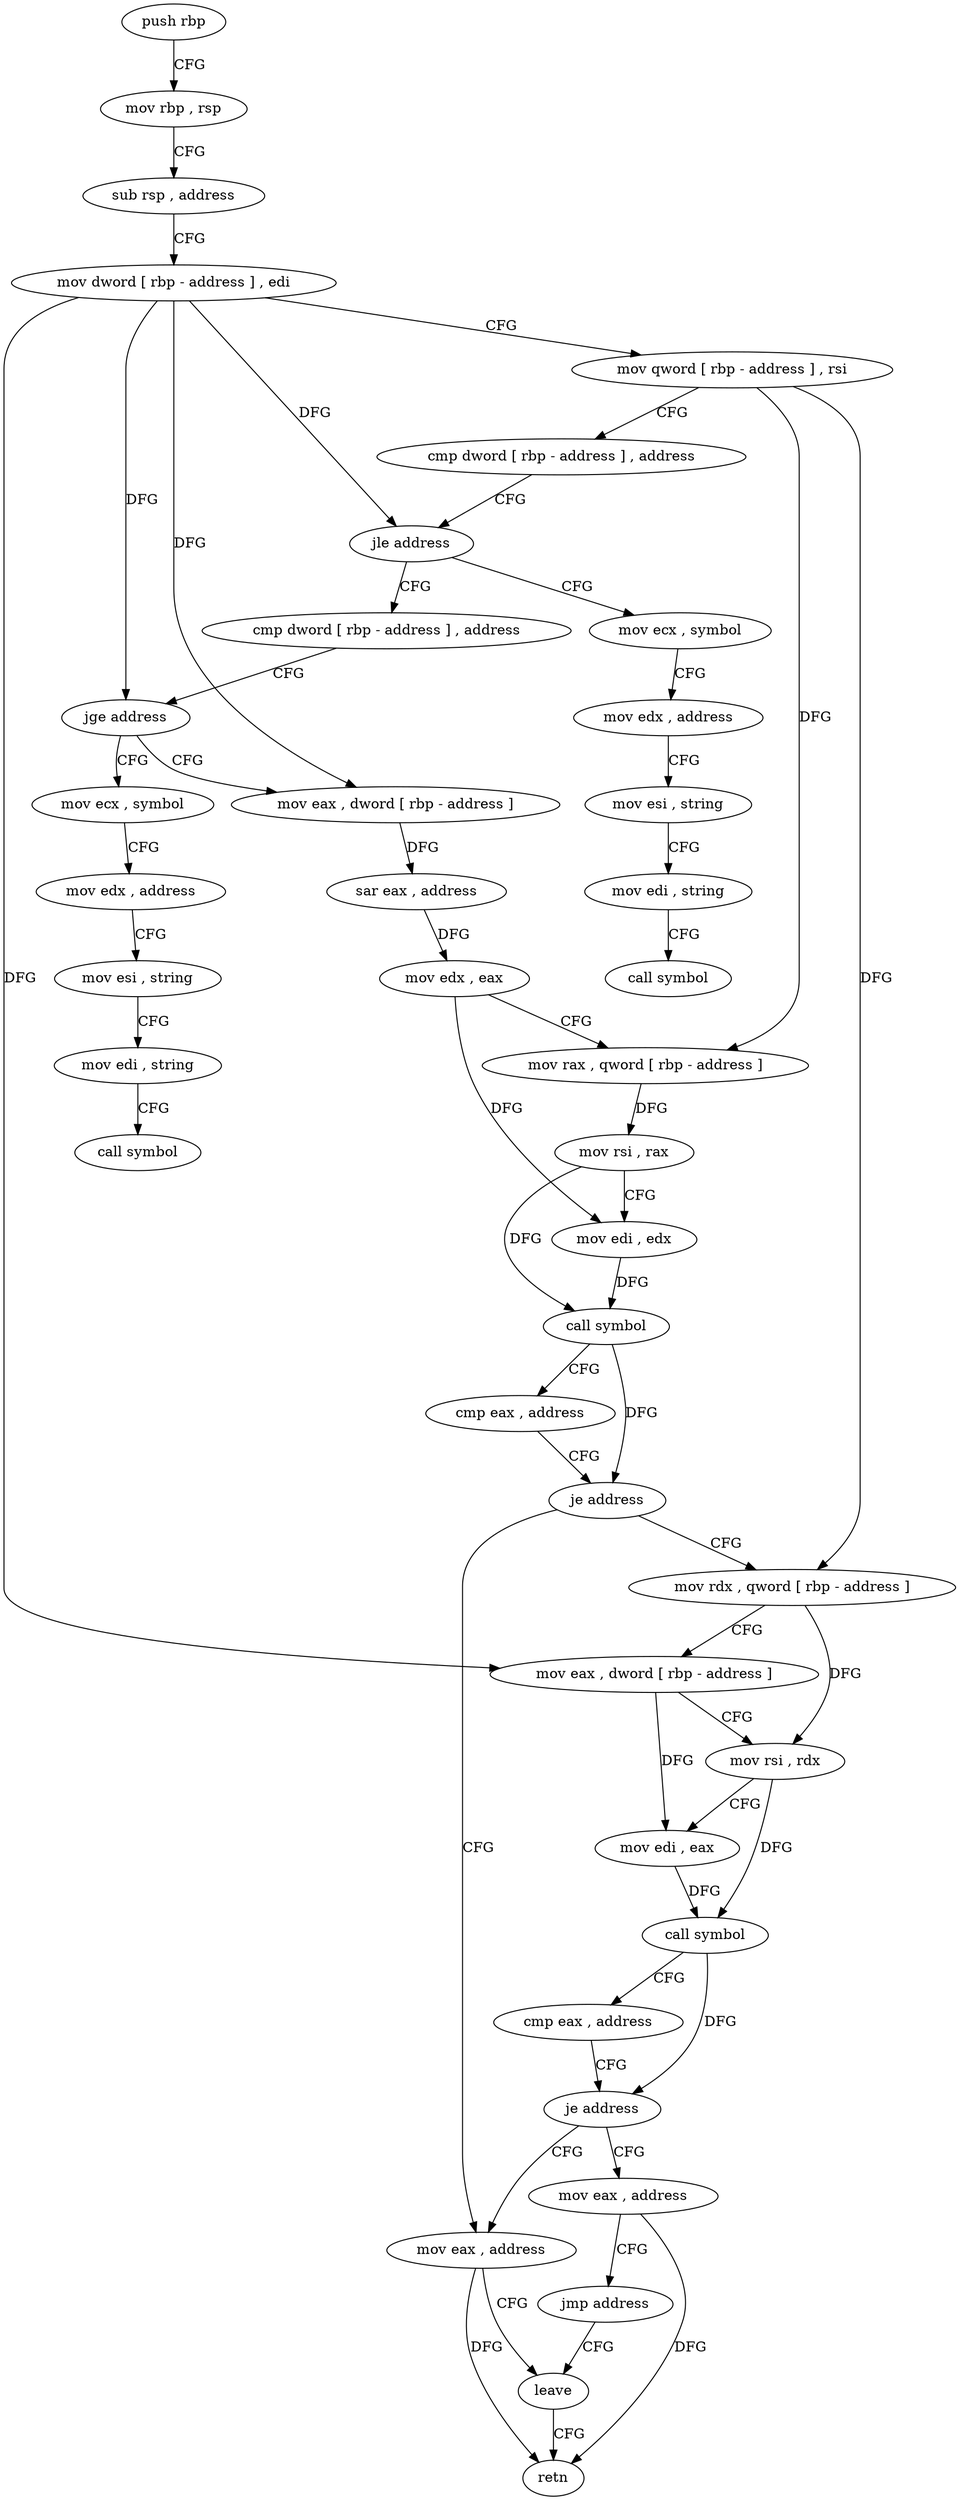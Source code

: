 digraph "func" {
"4199896" [label = "push rbp" ]
"4199897" [label = "mov rbp , rsp" ]
"4199900" [label = "sub rsp , address" ]
"4199904" [label = "mov dword [ rbp - address ] , edi" ]
"4199907" [label = "mov qword [ rbp - address ] , rsi" ]
"4199911" [label = "cmp dword [ rbp - address ] , address" ]
"4199918" [label = "jle address" ]
"4199945" [label = "cmp dword [ rbp - address ] , address" ]
"4199920" [label = "mov ecx , symbol" ]
"4199952" [label = "jge address" ]
"4199979" [label = "mov eax , dword [ rbp - address ]" ]
"4199954" [label = "mov ecx , symbol" ]
"4199925" [label = "mov edx , address" ]
"4199930" [label = "mov esi , string" ]
"4199935" [label = "mov edi , string" ]
"4199940" [label = "call symbol" ]
"4199982" [label = "sar eax , address" ]
"4199985" [label = "mov edx , eax" ]
"4199987" [label = "mov rax , qword [ rbp - address ]" ]
"4199991" [label = "mov rsi , rax" ]
"4199994" [label = "mov edi , edx" ]
"4199996" [label = "call symbol" ]
"4200001" [label = "cmp eax , address" ]
"4200004" [label = "je address" ]
"4200035" [label = "mov eax , address" ]
"4200006" [label = "mov rdx , qword [ rbp - address ]" ]
"4199959" [label = "mov edx , address" ]
"4199964" [label = "mov esi , string" ]
"4199969" [label = "mov edi , string" ]
"4199974" [label = "call symbol" ]
"4200040" [label = "leave" ]
"4200010" [label = "mov eax , dword [ rbp - address ]" ]
"4200013" [label = "mov rsi , rdx" ]
"4200016" [label = "mov edi , eax" ]
"4200018" [label = "call symbol" ]
"4200023" [label = "cmp eax , address" ]
"4200026" [label = "je address" ]
"4200028" [label = "mov eax , address" ]
"4200033" [label = "jmp address" ]
"4200041" [label = "retn" ]
"4199896" -> "4199897" [ label = "CFG" ]
"4199897" -> "4199900" [ label = "CFG" ]
"4199900" -> "4199904" [ label = "CFG" ]
"4199904" -> "4199907" [ label = "CFG" ]
"4199904" -> "4199918" [ label = "DFG" ]
"4199904" -> "4199952" [ label = "DFG" ]
"4199904" -> "4199979" [ label = "DFG" ]
"4199904" -> "4200010" [ label = "DFG" ]
"4199907" -> "4199911" [ label = "CFG" ]
"4199907" -> "4199987" [ label = "DFG" ]
"4199907" -> "4200006" [ label = "DFG" ]
"4199911" -> "4199918" [ label = "CFG" ]
"4199918" -> "4199945" [ label = "CFG" ]
"4199918" -> "4199920" [ label = "CFG" ]
"4199945" -> "4199952" [ label = "CFG" ]
"4199920" -> "4199925" [ label = "CFG" ]
"4199952" -> "4199979" [ label = "CFG" ]
"4199952" -> "4199954" [ label = "CFG" ]
"4199979" -> "4199982" [ label = "DFG" ]
"4199954" -> "4199959" [ label = "CFG" ]
"4199925" -> "4199930" [ label = "CFG" ]
"4199930" -> "4199935" [ label = "CFG" ]
"4199935" -> "4199940" [ label = "CFG" ]
"4199982" -> "4199985" [ label = "DFG" ]
"4199985" -> "4199987" [ label = "CFG" ]
"4199985" -> "4199994" [ label = "DFG" ]
"4199987" -> "4199991" [ label = "DFG" ]
"4199991" -> "4199994" [ label = "CFG" ]
"4199991" -> "4199996" [ label = "DFG" ]
"4199994" -> "4199996" [ label = "DFG" ]
"4199996" -> "4200001" [ label = "CFG" ]
"4199996" -> "4200004" [ label = "DFG" ]
"4200001" -> "4200004" [ label = "CFG" ]
"4200004" -> "4200035" [ label = "CFG" ]
"4200004" -> "4200006" [ label = "CFG" ]
"4200035" -> "4200040" [ label = "CFG" ]
"4200035" -> "4200041" [ label = "DFG" ]
"4200006" -> "4200010" [ label = "CFG" ]
"4200006" -> "4200013" [ label = "DFG" ]
"4199959" -> "4199964" [ label = "CFG" ]
"4199964" -> "4199969" [ label = "CFG" ]
"4199969" -> "4199974" [ label = "CFG" ]
"4200040" -> "4200041" [ label = "CFG" ]
"4200010" -> "4200013" [ label = "CFG" ]
"4200010" -> "4200016" [ label = "DFG" ]
"4200013" -> "4200016" [ label = "CFG" ]
"4200013" -> "4200018" [ label = "DFG" ]
"4200016" -> "4200018" [ label = "DFG" ]
"4200018" -> "4200023" [ label = "CFG" ]
"4200018" -> "4200026" [ label = "DFG" ]
"4200023" -> "4200026" [ label = "CFG" ]
"4200026" -> "4200035" [ label = "CFG" ]
"4200026" -> "4200028" [ label = "CFG" ]
"4200028" -> "4200033" [ label = "CFG" ]
"4200028" -> "4200041" [ label = "DFG" ]
"4200033" -> "4200040" [ label = "CFG" ]
}

